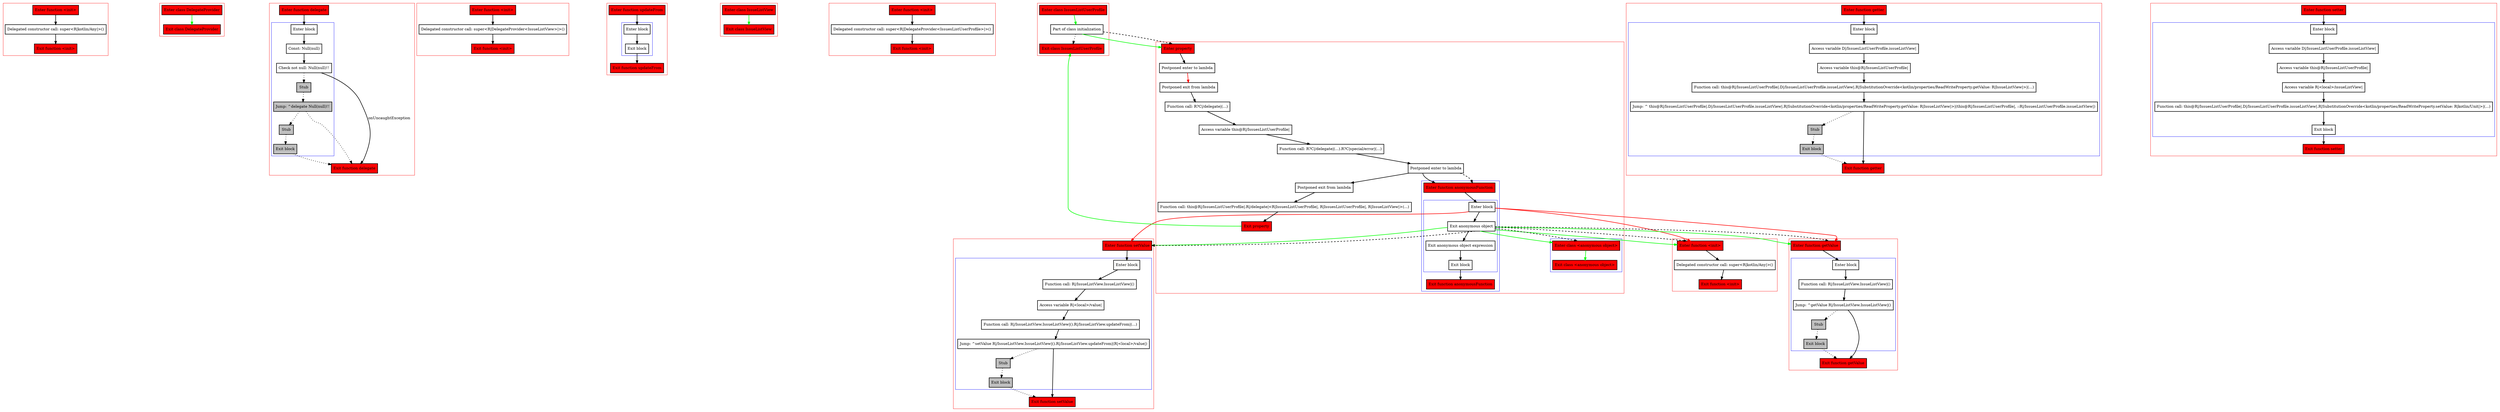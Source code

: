 digraph delegateWithAnonymousObject_kt {
    graph [nodesep=3]
    node [shape=box penwidth=2]
    edge [penwidth=2]

    subgraph cluster_0 {
        color=red
        0 [label="Enter function <init>" style="filled" fillcolor=red];
        1 [label="Delegated constructor call: super<R|kotlin/Any|>()"];
        2 [label="Exit function <init>" style="filled" fillcolor=red];
    }
    0 -> {1};
    1 -> {2};

    subgraph cluster_1 {
        color=red
        3 [label="Enter class DelegateProvider" style="filled" fillcolor=red];
        4 [label="Exit class DelegateProvider" style="filled" fillcolor=red];
    }
    3 -> {4} [color=green];

    subgraph cluster_2 {
        color=red
        5 [label="Enter function delegate" style="filled" fillcolor=red];
        subgraph cluster_3 {
            color=blue
            6 [label="Enter block"];
            7 [label="Const: Null(null)"];
            8 [label="Check not null: Null(null)!!"];
            9 [label="Stub" style="filled" fillcolor=gray];
            10 [label="Jump: ^delegate Null(null)!!" style="filled" fillcolor=gray];
            11 [label="Stub" style="filled" fillcolor=gray];
            12 [label="Exit block" style="filled" fillcolor=gray];
        }
        13 [label="Exit function delegate" style="filled" fillcolor=red];
    }
    5 -> {6};
    6 -> {7};
    7 -> {8};
    8 -> {13}    [label=onUncaughtException];
    8 -> {9} [style=dotted];
    9 -> {10} [style=dotted];
    10 -> {13 11} [style=dotted];
    11 -> {12} [style=dotted];
    12 -> {13} [style=dotted];

    subgraph cluster_4 {
        color=red
        14 [label="Enter function <init>" style="filled" fillcolor=red];
        15 [label="Delegated constructor call: super<R|DelegateProvider<IssueListView>|>()"];
        16 [label="Exit function <init>" style="filled" fillcolor=red];
    }
    14 -> {15};
    15 -> {16};

    subgraph cluster_5 {
        color=red
        17 [label="Enter function updateFrom" style="filled" fillcolor=red];
        subgraph cluster_6 {
            color=blue
            18 [label="Enter block"];
            19 [label="Exit block"];
        }
        20 [label="Exit function updateFrom" style="filled" fillcolor=red];
    }
    17 -> {18};
    18 -> {19};
    19 -> {20};

    subgraph cluster_7 {
        color=red
        21 [label="Enter class IssueListView" style="filled" fillcolor=red];
        22 [label="Exit class IssueListView" style="filled" fillcolor=red];
    }
    21 -> {22} [color=green];

    subgraph cluster_8 {
        color=red
        23 [label="Enter function <init>" style="filled" fillcolor=red];
        24 [label="Delegated constructor call: super<R|DelegateProvider<IssuesListUserProfile>|>()"];
        25 [label="Exit function <init>" style="filled" fillcolor=red];
    }
    23 -> {24};
    24 -> {25};

    subgraph cluster_9 {
        color=red
        34 [label="Enter function <init>" style="filled" fillcolor=red];
        35 [label="Delegated constructor call: super<R|kotlin/Any|>()"];
        36 [label="Exit function <init>" style="filled" fillcolor=red];
    }
    34 -> {35};
    35 -> {36};

    subgraph cluster_10 {
        color=red
        37 [label="Enter function getValue" style="filled" fillcolor=red];
        subgraph cluster_11 {
            color=blue
            38 [label="Enter block"];
            39 [label="Function call: R|/IssueListView.IssueListView|()"];
            40 [label="Jump: ^getValue R|/IssueListView.IssueListView|()"];
            41 [label="Stub" style="filled" fillcolor=gray];
            42 [label="Exit block" style="filled" fillcolor=gray];
        }
        43 [label="Exit function getValue" style="filled" fillcolor=red];
    }
    37 -> {38};
    38 -> {39};
    39 -> {40};
    40 -> {43};
    40 -> {41} [style=dotted];
    41 -> {42} [style=dotted];
    42 -> {43} [style=dotted];

    subgraph cluster_12 {
        color=red
        44 [label="Enter function setValue" style="filled" fillcolor=red];
        subgraph cluster_13 {
            color=blue
            45 [label="Enter block"];
            46 [label="Function call: R|/IssueListView.IssueListView|()"];
            47 [label="Access variable R|<local>/value|"];
            48 [label="Function call: R|/IssueListView.IssueListView|().R|/IssueListView.updateFrom|(...)"];
            49 [label="Jump: ^setValue R|/IssueListView.IssueListView|().R|/IssueListView.updateFrom|(R|<local>/value|)"];
            50 [label="Stub" style="filled" fillcolor=gray];
            51 [label="Exit block" style="filled" fillcolor=gray];
        }
        52 [label="Exit function setValue" style="filled" fillcolor=red];
    }
    44 -> {45};
    45 -> {46};
    46 -> {47};
    47 -> {48};
    48 -> {49};
    49 -> {52};
    49 -> {50} [style=dotted];
    50 -> {51} [style=dotted];
    51 -> {52} [style=dotted];

    subgraph cluster_14 {
        color=red
        53 [label="Enter function getter" style="filled" fillcolor=red];
        subgraph cluster_15 {
            color=blue
            54 [label="Enter block"];
            55 [label="Access variable D|/IssuesListUserProfile.issueListView|"];
            56 [label="Access variable this@R|/IssuesListUserProfile|"];
            57 [label="Function call: this@R|/IssuesListUserProfile|.D|/IssuesListUserProfile.issueListView|.R|SubstitutionOverride<kotlin/properties/ReadWriteProperty.getValue: R|IssueListView|>|(...)"];
            58 [label="Jump: ^ this@R|/IssuesListUserProfile|.D|/IssuesListUserProfile.issueListView|.R|SubstitutionOverride<kotlin/properties/ReadWriteProperty.getValue: R|IssueListView|>|(this@R|/IssuesListUserProfile|, ::R|/IssuesListUserProfile.issueListView|)"];
            59 [label="Stub" style="filled" fillcolor=gray];
            60 [label="Exit block" style="filled" fillcolor=gray];
        }
        61 [label="Exit function getter" style="filled" fillcolor=red];
    }
    53 -> {54};
    54 -> {55};
    55 -> {56};
    56 -> {57};
    57 -> {58};
    58 -> {61};
    58 -> {59} [style=dotted];
    59 -> {60} [style=dotted];
    60 -> {61} [style=dotted];

    subgraph cluster_16 {
        color=red
        62 [label="Enter function setter" style="filled" fillcolor=red];
        subgraph cluster_17 {
            color=blue
            63 [label="Enter block"];
            64 [label="Access variable D|/IssuesListUserProfile.issueListView|"];
            65 [label="Access variable this@R|/IssuesListUserProfile|"];
            66 [label="Access variable R|<local>/issueListView|"];
            67 [label="Function call: this@R|/IssuesListUserProfile|.D|/IssuesListUserProfile.issueListView|.R|SubstitutionOverride<kotlin/properties/ReadWriteProperty.setValue: R|kotlin/Unit|>|(...)"];
            68 [label="Exit block"];
        }
        69 [label="Exit function setter" style="filled" fillcolor=red];
    }
    62 -> {63};
    63 -> {64};
    64 -> {65};
    65 -> {66};
    66 -> {67};
    67 -> {68};
    68 -> {69};

    subgraph cluster_18 {
        color=red
        70 [label="Enter property" style="filled" fillcolor=red];
        71 [label="Postponed enter to lambda"];
        72 [label="Postponed exit from lambda"];
        73 [label="Function call: R?C|/delegate|(...)"];
        74 [label="Access variable this@R|/IssuesListUserProfile|"];
        75 [label="Function call: R?C|/delegate|(...).R?C|special/error|(...)"];
        76 [label="Postponed enter to lambda"];
        subgraph cluster_19 {
            color=blue
            26 [label="Enter function anonymousFunction" style="filled" fillcolor=red];
            subgraph cluster_20 {
                color=blue
                27 [label="Enter block"];
                28 [label="Exit anonymous object"];
                29 [label="Exit anonymous object expression"];
                30 [label="Exit block"];
            }
            31 [label="Exit function anonymousFunction" style="filled" fillcolor=red];
        }
        subgraph cluster_21 {
            color=blue
            32 [label="Enter class <anonymous object>" style="filled" fillcolor=red];
            33 [label="Exit class <anonymous object>" style="filled" fillcolor=red];
        }
        77 [label="Postponed exit from lambda"];
        78 [label="Function call: this@R|/IssuesListUserProfile|.R|/delegate|<R|IssuesListUserProfile|, R|IssuesListUserProfile|, R|IssueListView|>(...)"];
        79 [label="Exit property" style="filled" fillcolor=red];
    }
    70 -> {71};
    71 -> {72} [color=red];
    72 -> {73};
    73 -> {74};
    74 -> {75};
    75 -> {76};
    76 -> {77 26};
    76 -> {26} [style=dashed];
    77 -> {78};
    78 -> {79};
    79 -> {82} [color=green];
    26 -> {27};
    27 -> {28};
    27 -> {34 37 44} [color=red];
    28 -> {29};
    28 -> {34 37 44 32} [color=green];
    28 -> {34 37 44 32} [style=dashed];
    29 -> {30};
    30 -> {31};
    32 -> {33} [color=green];

    subgraph cluster_22 {
        color=red
        80 [label="Enter class IssuesListUserProfile" style="filled" fillcolor=red];
        81 [label="Part of class initialization"];
        82 [label="Exit class IssuesListUserProfile" style="filled" fillcolor=red];
    }
    80 -> {81} [color=green];
    81 -> {82} [style=dotted];
    81 -> {70} [color=green];
    81 -> {70} [style=dashed];

}

